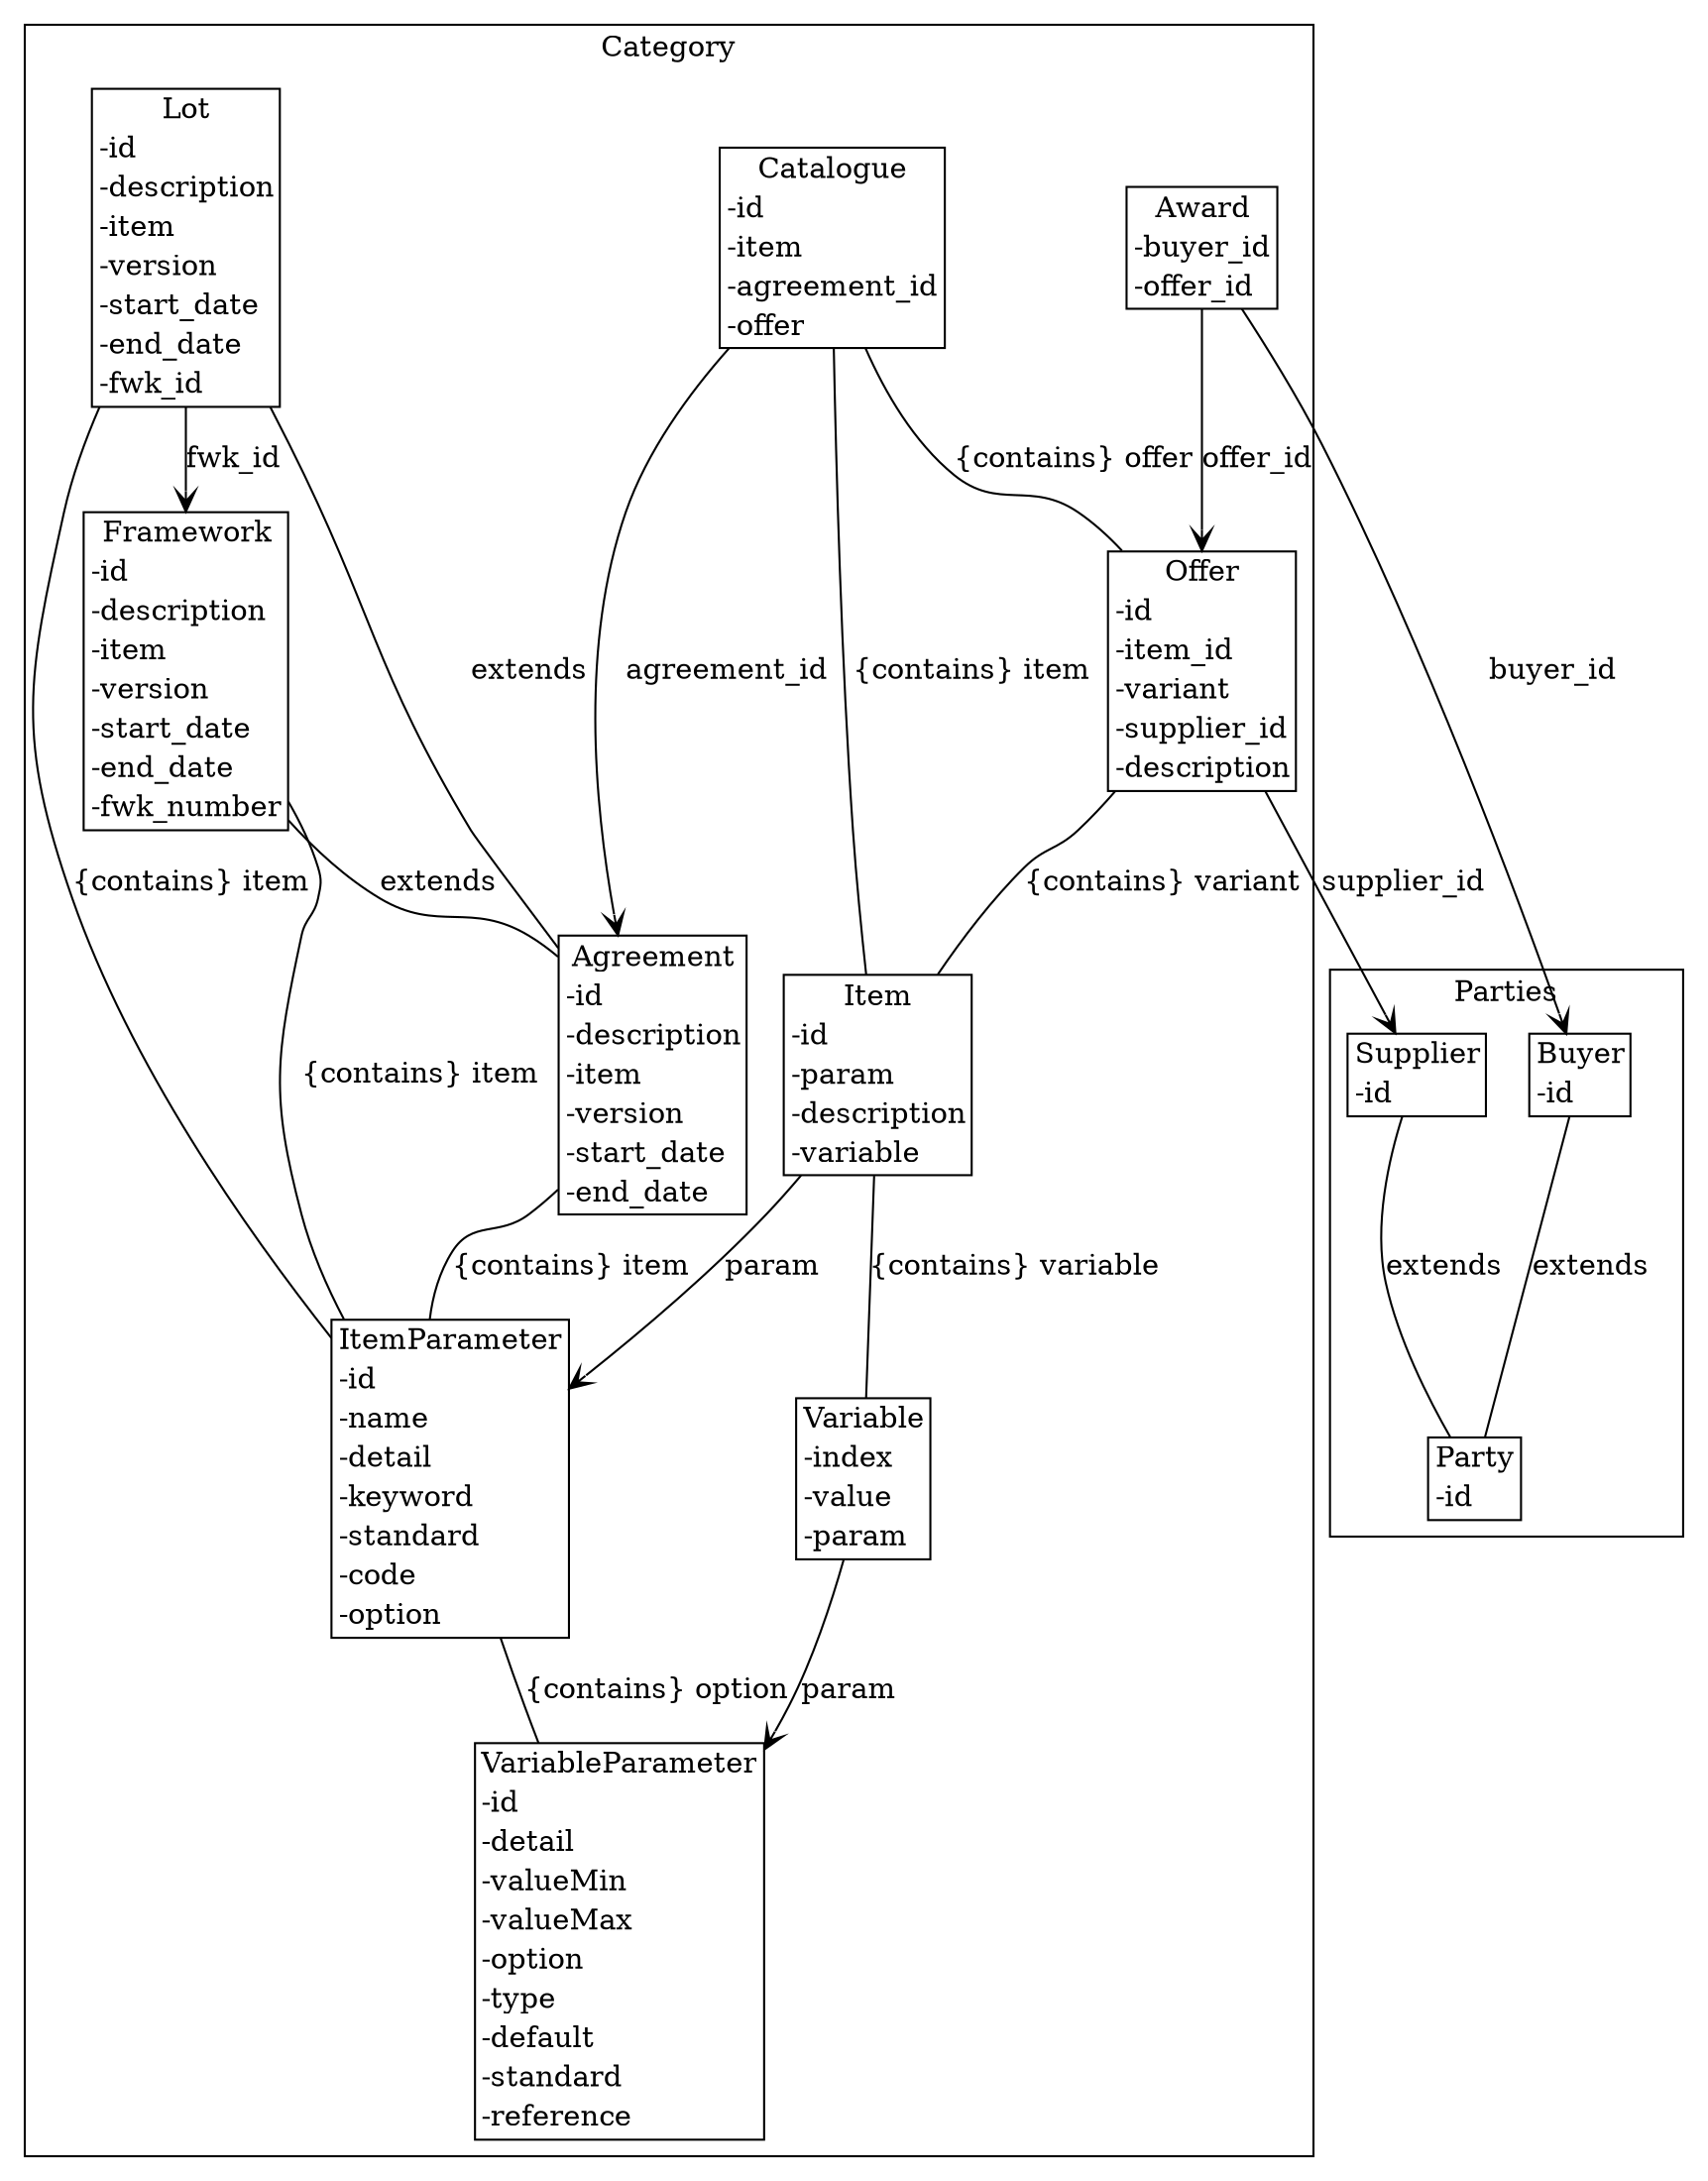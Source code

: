 strict digraph {
subgraph cluster_Category {
node [shape=plaintext margin=0];
label=Category;
"VariableParameter" [label=<<table BORDER="1" CELLBORDER="0" CELLSPACING="0"><TH><TD>VariableParameter</TD></TH><TR><TD ALIGN="LEFT">-id</TD></TR><TR><TD ALIGN="LEFT">-detail</TD></TR><TR><TD ALIGN="LEFT">-valueMin</TD></TR><TR><TD ALIGN="LEFT">-valueMax</TD></TR><TR><TD ALIGN="LEFT">-option</TD></TR><TR><TD ALIGN="LEFT">-type</TD></TR><TR><TD ALIGN="LEFT">-default</TD></TR><TR><TD ALIGN="LEFT">-standard</TD></TR><TR><TD ALIGN="LEFT">-reference</TD></TR></table>>];
"ItemParameter" [label=<<table BORDER="1" CELLBORDER="0" CELLSPACING="0"><TH><TD>ItemParameter</TD></TH><TR><TD ALIGN="LEFT">-id</TD></TR><TR><TD ALIGN="LEFT">-name</TD></TR><TR><TD ALIGN="LEFT">-detail</TD></TR><TR><TD ALIGN="LEFT">-keyword</TD></TR><TR><TD ALIGN="LEFT">-standard</TD></TR><TR><TD ALIGN="LEFT">-code</TD></TR><TR><TD ALIGN="LEFT">-option</TD></TR></table>>];
"Agreement" [label=<<table BORDER="1" CELLBORDER="0" CELLSPACING="0"><TH><TD>Agreement</TD></TH><TR><TD ALIGN="LEFT">-id</TD></TR><TR><TD ALIGN="LEFT">-description</TD></TR><TR><TD ALIGN="LEFT">-item</TD></TR><TR><TD ALIGN="LEFT">-version</TD></TR><TR><TD ALIGN="LEFT">-start_date</TD></TR><TR><TD ALIGN="LEFT">-end_date</TD></TR></table>>];
"Framework" [label=<<table BORDER="1" CELLBORDER="0" CELLSPACING="0"><TH><TD>Framework</TD></TH><TR><TD ALIGN="LEFT">-id</TD></TR><TR><TD ALIGN="LEFT">-description</TD></TR><TR><TD ALIGN="LEFT">-item</TD></TR><TR><TD ALIGN="LEFT">-version</TD></TR><TR><TD ALIGN="LEFT">-start_date</TD></TR><TR><TD ALIGN="LEFT">-end_date</TD></TR><TR><TD ALIGN="LEFT">-fwk_number</TD></TR></table>>];
"Lot" [label=<<table BORDER="1" CELLBORDER="0" CELLSPACING="0"><TH><TD>Lot</TD></TH><TR><TD ALIGN="LEFT">-id</TD></TR><TR><TD ALIGN="LEFT">-description</TD></TR><TR><TD ALIGN="LEFT">-item</TD></TR><TR><TD ALIGN="LEFT">-version</TD></TR><TR><TD ALIGN="LEFT">-start_date</TD></TR><TR><TD ALIGN="LEFT">-end_date</TD></TR><TR><TD ALIGN="LEFT">-fwk_id</TD></TR></table>>];
"Variable" [label=<<table BORDER="1" CELLBORDER="0" CELLSPACING="0"><TH><TD>Variable</TD></TH><TR><TD ALIGN="LEFT">-index</TD></TR><TR><TD ALIGN="LEFT">-value</TD></TR><TR><TD ALIGN="LEFT">-param</TD></TR></table>>];
"Item" [label=<<table BORDER="1" CELLBORDER="0" CELLSPACING="0"><TH><TD>Item</TD></TH><TR><TD ALIGN="LEFT">-id</TD></TR><TR><TD ALIGN="LEFT">-param</TD></TR><TR><TD ALIGN="LEFT">-description</TD></TR><TR><TD ALIGN="LEFT">-variable</TD></TR></table>>];
"Offer" [label=<<table BORDER="1" CELLBORDER="0" CELLSPACING="0"><TH><TD>Offer</TD></TH><TR><TD ALIGN="LEFT">-id</TD></TR><TR><TD ALIGN="LEFT">-item_id</TD></TR><TR><TD ALIGN="LEFT">-variant</TD></TR><TR><TD ALIGN="LEFT">-supplier_id</TD></TR><TR><TD ALIGN="LEFT">-description</TD></TR></table>>];
"Catalogue" [label=<<table BORDER="1" CELLBORDER="0" CELLSPACING="0"><TH><TD>Catalogue</TD></TH><TR><TD ALIGN="LEFT">-id</TD></TR><TR><TD ALIGN="LEFT">-item</TD></TR><TR><TD ALIGN="LEFT">-agreement_id</TD></TR><TR><TD ALIGN="LEFT">-offer</TD></TR></table>>];
"Award" [label=<<table BORDER="1" CELLBORDER="0" CELLSPACING="0"><TH><TD>Award</TD></TH><TR><TD ALIGN="LEFT">-buyer_id</TD></TR><TR><TD ALIGN="LEFT">-offer_id</TD></TR></table>>];
}
subgraph cluster_Parties {
node [shape=plaintext margin=0];
label=Parties;
"Party" [label=<<table BORDER="1" CELLBORDER="0" CELLSPACING="0"><TH><TD>Party</TD></TH><TR><TD ALIGN="LEFT">-id</TD></TR></table>>];
"Supplier" [label=<<table BORDER="1" CELLBORDER="0" CELLSPACING="0"><TH><TD>Supplier</TD></TH><TR><TD ALIGN="LEFT">-id</TD></TR></table>>];
"Buyer" [label=<<table BORDER="1" CELLBORDER="0" CELLSPACING="0"><TH><TD>Buyer</TD></TH><TR><TD ALIGN="LEFT">-id</TD></TR></table>>];
}
"ItemParameter" -> "VariableParameter" [label="{contains} detail" arrowhead = "none" arrowtail = "diamond" ];
"ItemParameter" -> "VariableParameter" [label="{contains} option" arrowhead = "none" arrowtail = "diamond" ];
"Agreement" -> "ItemParameter" [label="{contains} item" arrowhead = "none" arrowtail = "diamond" ];
"Framework" -> "Agreement" [label="extends" arrowhead = "none" arrowtail = "normal" ];
"Framework" -> "ItemParameter" [label="{contains} item" arrowhead = "none" arrowtail = "diamond" ];
"Lot" -> "Agreement" [label="extends" arrowhead = "none" arrowtail = "normal" ];
"Lot" -> "ItemParameter" [label="{contains} item" arrowhead = "none" arrowtail = "diamond" ];
"Lot" -> "Framework" [label="fwk_id" arrowhead = "open" arrowtail = "none" ];
"Variable" -> "VariableParameter" [label="param" arrowhead = "open" arrowtail = "none" ];
"Item" -> "ItemParameter" [label="param" arrowhead = "open" arrowtail = "none" ];
"Item" -> "Variable" [label="{contains} variable" arrowhead = "none" arrowtail = "diamond" ];
"Offer" -> "Item" [label="item_id" arrowhead = "open" arrowtail = "none" ];
"Offer" -> "Item" [label="{contains} variant" arrowhead = "none" arrowtail = "diamond" ];
"Offer" -> "Supplier" [label="supplier_id" arrowhead = "open" arrowtail = "none" ];
"Catalogue" -> "Item" [label="{contains} item" arrowhead = "none" arrowtail = "diamond" ];
"Catalogue" -> "Agreement" [label="agreement_id" arrowhead = "open" arrowtail = "none" ];
"Catalogue" -> "Offer" [label="{contains} offer" arrowhead = "none" arrowtail = "diamond" ];
"Award" -> "Buyer" [label="buyer_id" arrowhead = "open" arrowtail = "none" ];
"Award" -> "Offer" [label="offer_id" arrowhead = "open" arrowtail = "none" ];
"Supplier" -> "Party" [label="extends" arrowhead = "none" arrowtail = "normal" ];
"Buyer" -> "Party" [label="extends" arrowhead = "none" arrowtail = "normal" ];
}
